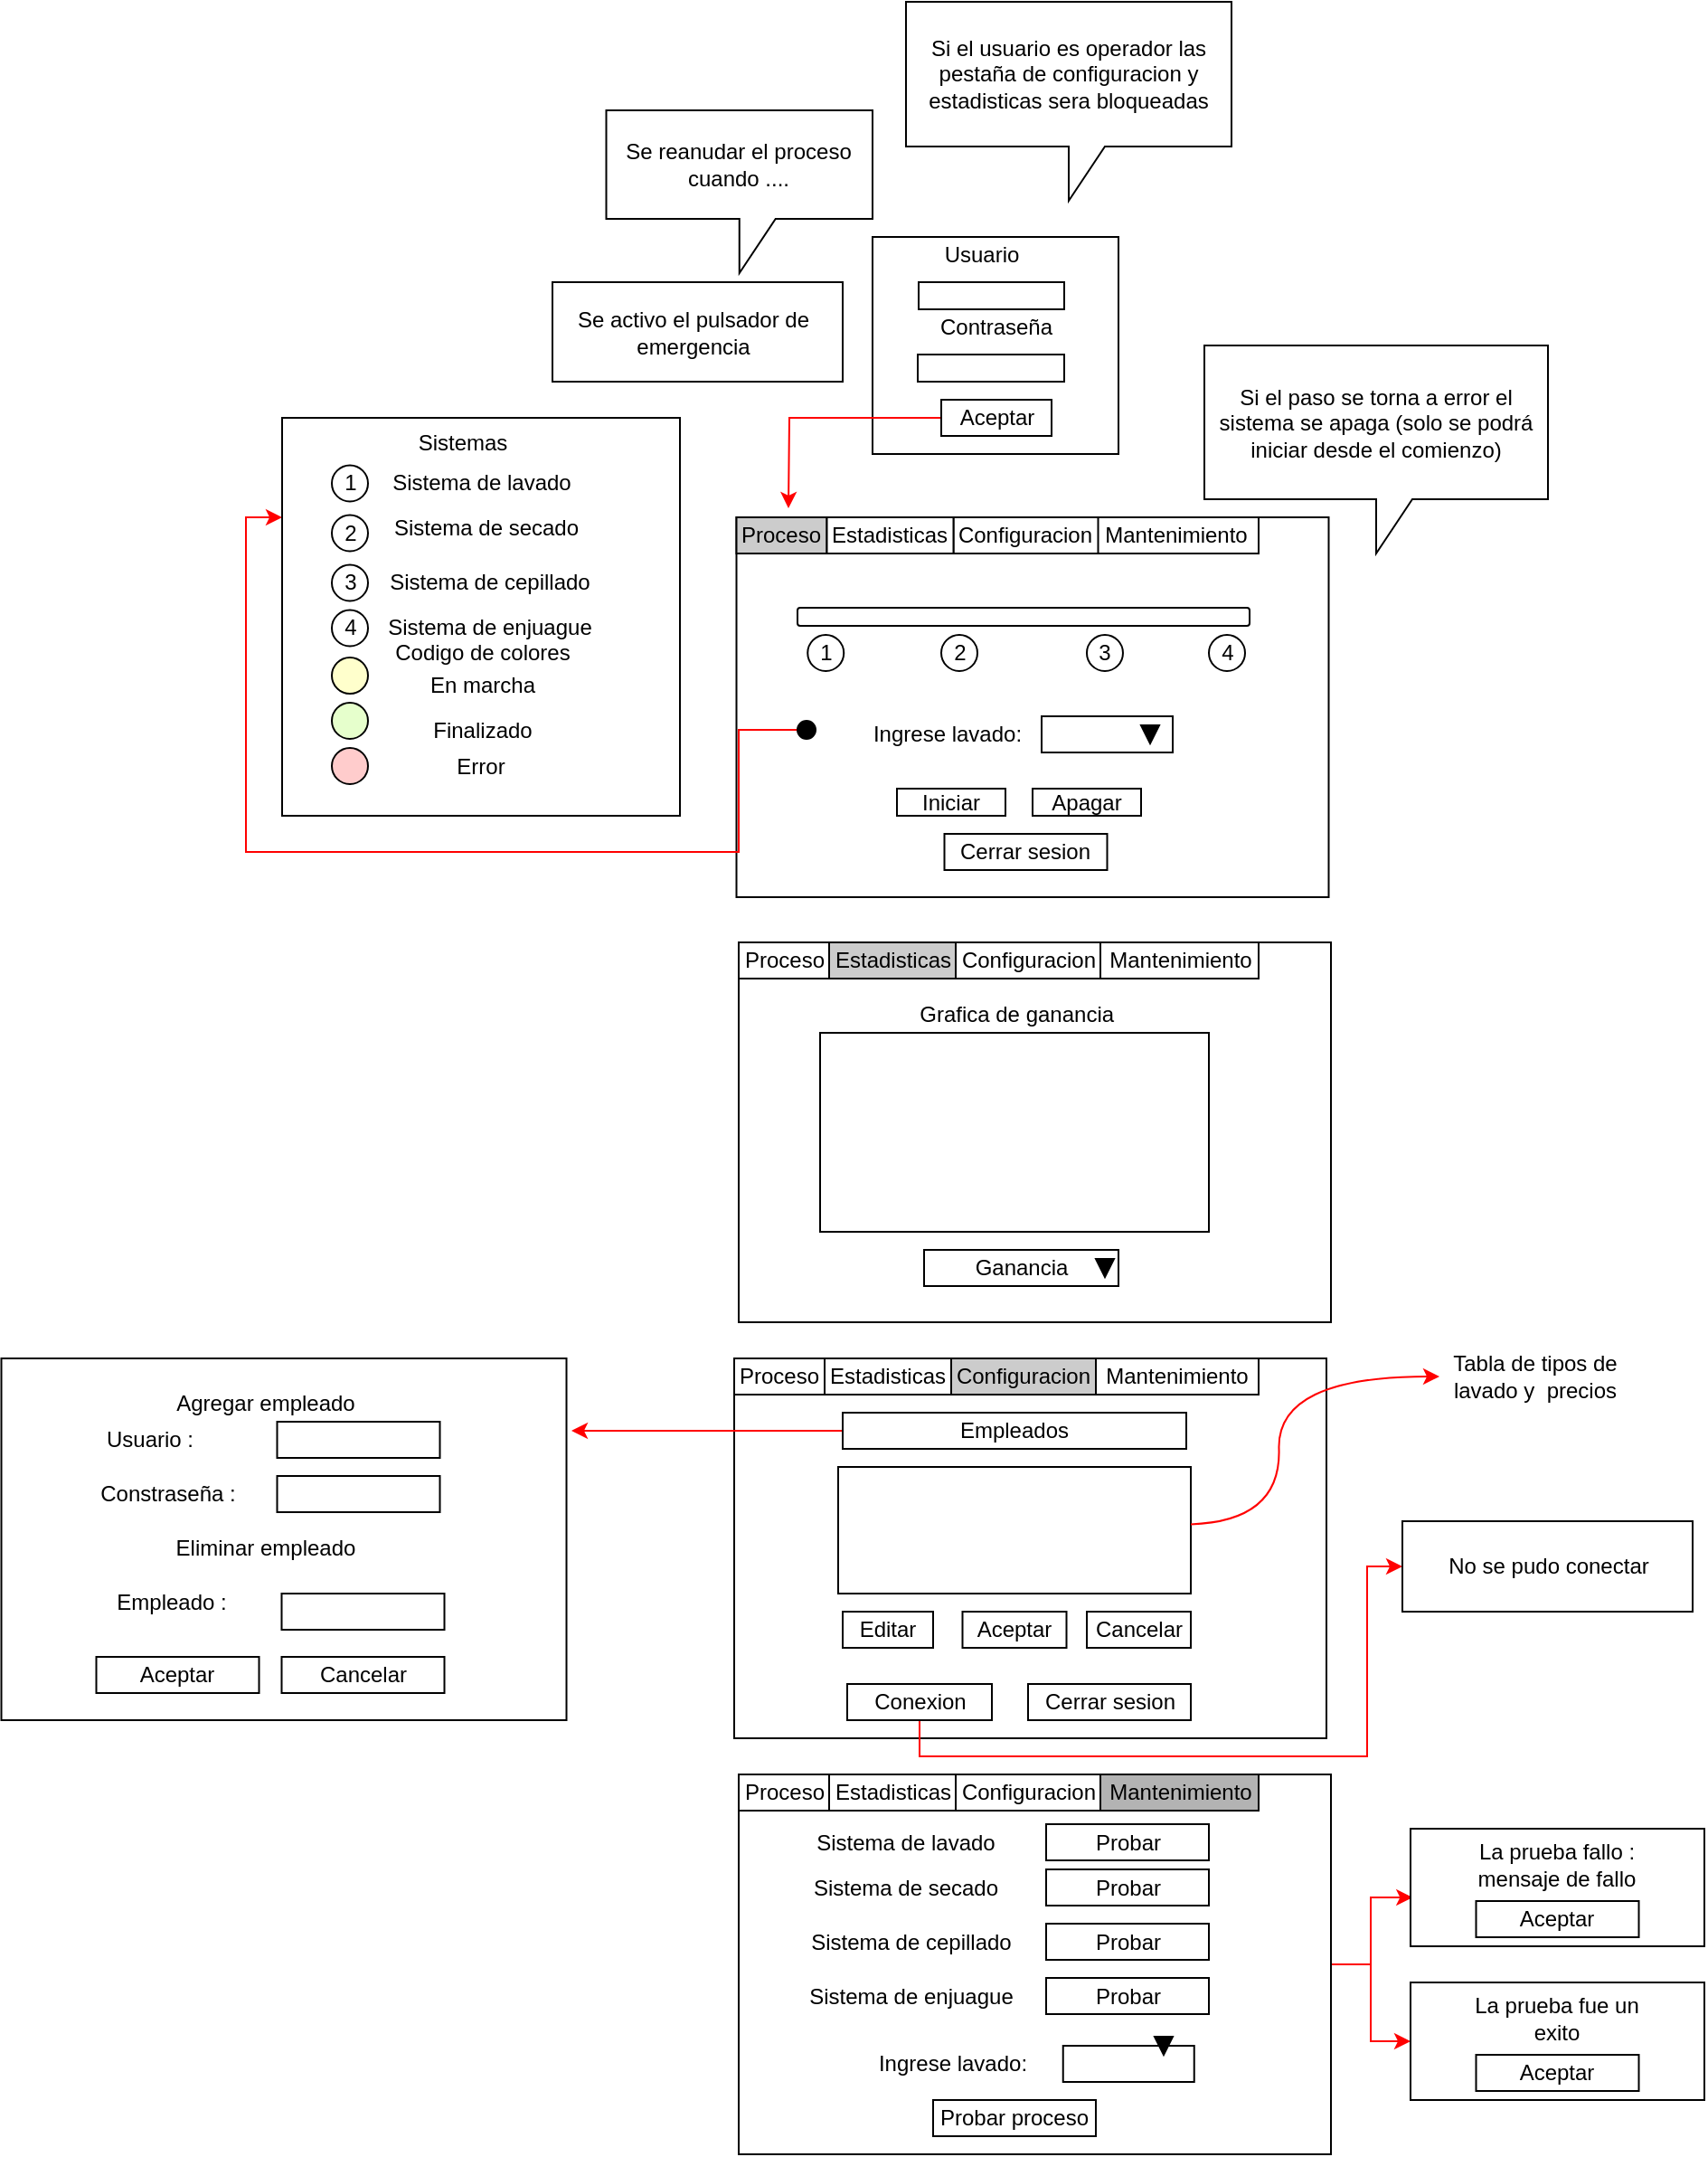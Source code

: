 <mxfile version="19.0.0" type="device" pages="3"><diagram id="VExMsFVNSTE9f8vKqWY-" name="GUI"><mxGraphModel dx="1846" dy="1659" grid="1" gridSize="10" guides="1" tooltips="1" connect="1" arrows="1" fold="1" page="1" pageScale="1" pageWidth="827" pageHeight="1169" math="0" shadow="0"><root><mxCell id="0"/><mxCell id="1" parent="0"/><mxCell id="BG9B_pzu_EYddyh-EE3m-70" value="" style="rounded=0;whiteSpace=wrap;html=1;" parent="1" vertex="1"><mxGeometry x="41.25" y="35" width="327.5" height="210" as="geometry"/></mxCell><mxCell id="BG9B_pzu_EYddyh-EE3m-65" value="" style="rounded=0;whiteSpace=wrap;html=1;" parent="1" vertex="1"><mxGeometry x="42.5" y="270" width="327.5" height="210" as="geometry"/></mxCell><mxCell id="BG9B_pzu_EYddyh-EE3m-2" value="" style="rounded=0;whiteSpace=wrap;html=1;" parent="1" vertex="1"><mxGeometry x="116.5" y="-120" width="136" height="120" as="geometry"/></mxCell><mxCell id="BG9B_pzu_EYddyh-EE3m-4" value="" style="rounded=0;whiteSpace=wrap;html=1;" parent="1" vertex="1"><mxGeometry x="142" y="-95" width="80.5" height="15" as="geometry"/></mxCell><mxCell id="BG9B_pzu_EYddyh-EE3m-5" value="" style="rounded=0;whiteSpace=wrap;html=1;" parent="1" vertex="1"><mxGeometry x="141.5" y="-55" width="81" height="15" as="geometry"/></mxCell><mxCell id="BG9B_pzu_EYddyh-EE3m-11" value="Contraseña" style="text;html=1;strokeColor=none;fillColor=none;align=center;verticalAlign=middle;whiteSpace=wrap;rounded=0;" parent="1" vertex="1"><mxGeometry x="154.5" y="-85" width="60" height="30" as="geometry"/></mxCell><mxCell id="BG9B_pzu_EYddyh-EE3m-12" value="Usuario&lt;span style=&quot;color: rgba(0, 0, 0, 0); font-family: monospace; font-size: 0px; text-align: start;&quot;&gt;%3CmxGraphModel%3E%3Croot%3E%3CmxCell%20id%3D%220%22%2F%3E%3CmxCell%20id%3D%221%22%20parent%3D%220%22%2F%3E%3CmxCell%20id%3D%222%22%20value%3D%22%22%20style%3D%22rounded%3D0%3BwhiteSpace%3Dwrap%3Bhtml%3D1%3B%22%20vertex%3D%221%22%20parent%3D%221%22%3E%3CmxGeometry%20x%3D%2280%22%20y%3D%2280%22%20width%3D%2250%22%20height%3D%2220%22%20as%3D%22geometry%22%2F%3E%3C%2FmxCell%3E%3C%2Froot%3E%3C%2FmxGraphModel%3E&lt;/span&gt;" style="text;html=1;strokeColor=none;fillColor=none;align=center;verticalAlign=middle;whiteSpace=wrap;rounded=0;" parent="1" vertex="1"><mxGeometry x="146.5" y="-125" width="60" height="30" as="geometry"/></mxCell><mxCell id="BG9B_pzu_EYddyh-EE3m-13" value="Iniciar" style="rounded=0;whiteSpace=wrap;html=1;" parent="1" vertex="1"><mxGeometry x="130" y="185" width="60" height="15" as="geometry"/></mxCell><mxCell id="BG9B_pzu_EYddyh-EE3m-20" value="Ingrese lavado:" style="text;html=1;strokeColor=none;fillColor=none;align=center;verticalAlign=middle;whiteSpace=wrap;rounded=0;" parent="1" vertex="1"><mxGeometry x="102.5" y="145" width="110" height="20" as="geometry"/></mxCell><mxCell id="BG9B_pzu_EYddyh-EE3m-22" value="Estadisticas" style="rounded=0;whiteSpace=wrap;html=1;fillColor=#CCCCCC;" parent="1" vertex="1"><mxGeometry x="92.5" y="270" width="70" height="20" as="geometry"/></mxCell><mxCell id="BG9B_pzu_EYddyh-EE3m-23" value="Proceso" style="rounded=0;whiteSpace=wrap;html=1;fillColor=#FFFFFF;" parent="1" vertex="1"><mxGeometry x="42.5" y="270" width="50" height="20" as="geometry"/></mxCell><mxCell id="BG9B_pzu_EYddyh-EE3m-24" value="" style="rounded=0;whiteSpace=wrap;html=1;fillColor=#FFFFFF;" parent="1" vertex="1"><mxGeometry x="87.5" y="320" width="215" height="110" as="geometry"/></mxCell><mxCell id="BG9B_pzu_EYddyh-EE3m-25" value="Ganancia" style="rounded=0;whiteSpace=wrap;html=1;fillColor=#FFFFFF;" parent="1" vertex="1"><mxGeometry x="145" y="440" width="107.5" height="20" as="geometry"/></mxCell><mxCell id="BG9B_pzu_EYddyh-EE3m-26" value="" style="triangle;whiteSpace=wrap;html=1;fillColor=#000000;direction=south;" parent="1" vertex="1"><mxGeometry x="240" y="445" width="10" height="10" as="geometry"/></mxCell><mxCell id="BG9B_pzu_EYddyh-EE3m-27" value="Grafica de ganancia&amp;nbsp;" style="text;html=1;strokeColor=none;fillColor=none;align=center;verticalAlign=middle;whiteSpace=wrap;rounded=0;" parent="1" vertex="1"><mxGeometry x="122.5" y="300" width="150" height="20" as="geometry"/></mxCell><mxCell id="BG9B_pzu_EYddyh-EE3m-28" value="Apagar" style="rounded=0;whiteSpace=wrap;html=1;" parent="1" vertex="1"><mxGeometry x="205" y="185" width="60" height="15" as="geometry"/></mxCell><mxCell id="BG9B_pzu_EYddyh-EE3m-38" value="" style="rounded=0;whiteSpace=wrap;html=1;" parent="1" vertex="1"><mxGeometry x="40" y="500" width="327.5" height="210" as="geometry"/></mxCell><mxCell id="BG9B_pzu_EYddyh-EE3m-39" value="Estadisticas" style="rounded=0;whiteSpace=wrap;html=1;fillColor=#FFFFFF;" parent="1" vertex="1"><mxGeometry x="127.5" y="500" width="70" height="20" as="geometry"/></mxCell><mxCell id="BG9B_pzu_EYddyh-EE3m-40" value="Proceso" style="rounded=0;whiteSpace=wrap;html=1;fillColor=#FFFFFF;" parent="1" vertex="1"><mxGeometry x="77.5" y="500" width="50" height="20" as="geometry"/></mxCell><mxCell id="BG9B_pzu_EYddyh-EE3m-41" value="Configuracion" style="rounded=0;whiteSpace=wrap;html=1;fillColor=#CCCCCC;" parent="1" vertex="1"><mxGeometry x="160" y="500" width="80" height="20" as="geometry"/></mxCell><mxCell id="BG9B_pzu_EYddyh-EE3m-156" style="edgeStyle=orthogonalEdgeStyle;rounded=0;orthogonalLoop=1;jettySize=auto;html=1;strokeColor=#FF0000;fillColor=#CC0000;" parent="1" source="BG9B_pzu_EYddyh-EE3m-42" edge="1"><mxGeometry relative="1" as="geometry"><mxPoint x="-50" y="540" as="targetPoint"/></mxGeometry></mxCell><mxCell id="BG9B_pzu_EYddyh-EE3m-42" value="Empleados" style="rounded=0;whiteSpace=wrap;html=1;fillColor=#FFFFFF;" parent="1" vertex="1"><mxGeometry x="100" y="530" width="190" height="20" as="geometry"/></mxCell><mxCell id="BG9B_pzu_EYddyh-EE3m-47" value="" style="rounded=0;whiteSpace=wrap;html=1;fillColor=#FFFFFF;" parent="1" vertex="1"><mxGeometry x="97.5" y="560" width="195" height="70" as="geometry"/></mxCell><mxCell id="BG9B_pzu_EYddyh-EE3m-49" value="Editar" style="rounded=0;whiteSpace=wrap;html=1;fillColor=#FFFFFF;" parent="1" vertex="1"><mxGeometry x="100" y="640" width="50" height="20" as="geometry"/></mxCell><mxCell id="BG9B_pzu_EYddyh-EE3m-50" value="Aceptar" style="rounded=0;whiteSpace=wrap;html=1;fillColor=#FFFFFF;" parent="1" vertex="1"><mxGeometry x="166.25" y="640" width="57.5" height="20" as="geometry"/></mxCell><mxCell id="BG9B_pzu_EYddyh-EE3m-51" value="Cancelar" style="rounded=0;whiteSpace=wrap;html=1;fillColor=#FFFFFF;" parent="1" vertex="1"><mxGeometry x="235" y="640" width="57.5" height="20" as="geometry"/></mxCell><mxCell id="BG9B_pzu_EYddyh-EE3m-99" style="edgeStyle=orthogonalEdgeStyle;rounded=0;orthogonalLoop=1;jettySize=auto;html=1;entryX=0;entryY=0.5;entryDx=0;entryDy=0;fillColor=#CC0000;strokeColor=#FF0000;" parent="1" source="BG9B_pzu_EYddyh-EE3m-54" target="BG9B_pzu_EYddyh-EE3m-98" edge="1"><mxGeometry relative="1" as="geometry"><Array as="points"><mxPoint x="142" y="720"/><mxPoint x="390" y="720"/><mxPoint x="390" y="615"/></Array></mxGeometry></mxCell><mxCell id="BG9B_pzu_EYddyh-EE3m-54" value="Conexion" style="rounded=0;whiteSpace=wrap;html=1;" parent="1" vertex="1"><mxGeometry x="102.5" y="680" width="80" height="20" as="geometry"/></mxCell><mxCell id="BG9B_pzu_EYddyh-EE3m-55" value="Proceso" style="rounded=0;whiteSpace=wrap;html=1;fillColor=#FFFFFF;" parent="1" vertex="1"><mxGeometry x="40" y="500" width="50" height="20" as="geometry"/></mxCell><mxCell id="BG9B_pzu_EYddyh-EE3m-56" value="Estadisticas" style="rounded=0;whiteSpace=wrap;html=1;fillColor=#FFFFFF;" parent="1" vertex="1"><mxGeometry x="90" y="500" width="70" height="20" as="geometry"/></mxCell><mxCell id="BG9B_pzu_EYddyh-EE3m-59" value="Mantenimiento" style="rounded=0;whiteSpace=wrap;html=1;" parent="1" vertex="1"><mxGeometry x="240" y="500" width="90" height="20" as="geometry"/></mxCell><mxCell id="BG9B_pzu_EYddyh-EE3m-166" style="edgeStyle=orthogonalEdgeStyle;rounded=0;orthogonalLoop=1;jettySize=auto;html=1;entryX=0.007;entryY=0.585;entryDx=0;entryDy=0;entryPerimeter=0;strokeColor=#FF0000;fillColor=#CC0000;" parent="1" source="BG9B_pzu_EYddyh-EE3m-60" target="BG9B_pzu_EYddyh-EE3m-119" edge="1"><mxGeometry relative="1" as="geometry"/></mxCell><mxCell id="BG9B_pzu_EYddyh-EE3m-167" style="edgeStyle=orthogonalEdgeStyle;rounded=0;orthogonalLoop=1;jettySize=auto;html=1;entryX=0;entryY=0.5;entryDx=0;entryDy=0;strokeColor=#FF0000;fillColor=#CC0000;" parent="1" source="BG9B_pzu_EYddyh-EE3m-60" target="BG9B_pzu_EYddyh-EE3m-163" edge="1"><mxGeometry relative="1" as="geometry"/></mxCell><mxCell id="BG9B_pzu_EYddyh-EE3m-60" value="" style="rounded=0;whiteSpace=wrap;html=1;" parent="1" vertex="1"><mxGeometry x="42.5" y="730" width="327.5" height="210" as="geometry"/></mxCell><mxCell id="BG9B_pzu_EYddyh-EE3m-61" value="Mantenimiento" style="rounded=0;whiteSpace=wrap;html=1;fillColor=#B3B3B3;" parent="1" vertex="1"><mxGeometry x="242.5" y="730" width="87.5" height="20" as="geometry"/></mxCell><mxCell id="BG9B_pzu_EYddyh-EE3m-62" value="Configuracion" style="rounded=0;whiteSpace=wrap;html=1;fillColor=#FFFFFF;" parent="1" vertex="1"><mxGeometry x="162.5" y="730" width="80" height="20" as="geometry"/></mxCell><mxCell id="BG9B_pzu_EYddyh-EE3m-63" value="Proceso" style="rounded=0;whiteSpace=wrap;html=1;fillColor=#FFFFFF;" parent="1" vertex="1"><mxGeometry x="42.5" y="730" width="50" height="20" as="geometry"/></mxCell><mxCell id="BG9B_pzu_EYddyh-EE3m-64" value="Estadisticas" style="rounded=0;whiteSpace=wrap;html=1;fillColor=#FFFFFF;" parent="1" vertex="1"><mxGeometry x="92.5" y="730" width="70" height="20" as="geometry"/></mxCell><mxCell id="BG9B_pzu_EYddyh-EE3m-68" value="Mantenimiento" style="rounded=0;whiteSpace=wrap;html=1;" parent="1" vertex="1"><mxGeometry x="242.5" y="270" width="87.5" height="20" as="geometry"/></mxCell><mxCell id="BG9B_pzu_EYddyh-EE3m-69" value="Configuracion" style="rounded=0;whiteSpace=wrap;html=1;" parent="1" vertex="1"><mxGeometry x="162.5" y="270" width="80" height="20" as="geometry"/></mxCell><mxCell id="BG9B_pzu_EYddyh-EE3m-78" value="Mantenimiento" style="rounded=0;whiteSpace=wrap;html=1;" parent="1" vertex="1"><mxGeometry x="238.75" y="35" width="91.25" height="20" as="geometry"/></mxCell><mxCell id="BG9B_pzu_EYddyh-EE3m-79" value="Configuracion" style="rounded=0;whiteSpace=wrap;html=1;" parent="1" vertex="1"><mxGeometry x="161.25" y="35" width="80" height="20" as="geometry"/></mxCell><mxCell id="BG9B_pzu_EYddyh-EE3m-80" value="Proceso" style="rounded=0;whiteSpace=wrap;html=1;fillColor=#CCCCCC;" parent="1" vertex="1"><mxGeometry x="41.25" y="35" width="50" height="20" as="geometry"/></mxCell><mxCell id="BG9B_pzu_EYddyh-EE3m-82" value="1" style="ellipse;whiteSpace=wrap;html=1;fillColor=#FFFFFF;" parent="1" vertex="1"><mxGeometry x="80.62" y="100" width="20" height="20" as="geometry"/></mxCell><mxCell id="BG9B_pzu_EYddyh-EE3m-83" value="3" style="ellipse;whiteSpace=wrap;html=1;" parent="1" vertex="1"><mxGeometry x="234.99" y="100" width="20" height="20" as="geometry"/></mxCell><mxCell id="BG9B_pzu_EYddyh-EE3m-85" value="" style="rounded=0;whiteSpace=wrap;html=1;" parent="1" vertex="1"><mxGeometry x="210" y="145" width="72.5" height="20" as="geometry"/></mxCell><mxCell id="BG9B_pzu_EYddyh-EE3m-87" value="Estadisticas" style="rounded=0;whiteSpace=wrap;html=1;fillColor=#FFFFFF;" parent="1" vertex="1"><mxGeometry x="91.25" y="35" width="70" height="20" as="geometry"/></mxCell><mxCell id="BG9B_pzu_EYddyh-EE3m-88" value="" style="rounded=1;whiteSpace=wrap;html=1;" parent="1" vertex="1"><mxGeometry x="75" y="85" width="250" height="10" as="geometry"/></mxCell><mxCell id="BG9B_pzu_EYddyh-EE3m-89" value="2" style="ellipse;whiteSpace=wrap;html=1;fillColor=#FFFFFF;" parent="1" vertex="1"><mxGeometry x="154.5" y="100" width="20" height="20" as="geometry"/></mxCell><mxCell id="BG9B_pzu_EYddyh-EE3m-90" value="Cerrar sesion" style="rounded=0;whiteSpace=wrap;html=1;fillColor=#FFFFFF;" parent="1" vertex="1"><mxGeometry x="156.25" y="210" width="90" height="20" as="geometry"/></mxCell><mxCell id="BG9B_pzu_EYddyh-EE3m-91" value="Cerrar sesion" style="rounded=0;whiteSpace=wrap;html=1;fillColor=#FFFFFF;" parent="1" vertex="1"><mxGeometry x="202.5" y="680" width="90" height="20" as="geometry"/></mxCell><mxCell id="BG9B_pzu_EYddyh-EE3m-92" value="" style="triangle;whiteSpace=wrap;html=1;fillColor=#000000;direction=south;" parent="1" vertex="1"><mxGeometry x="265" y="150" width="10" height="10" as="geometry"/></mxCell><mxCell id="BG9B_pzu_EYddyh-EE3m-125" style="edgeStyle=orthogonalEdgeStyle;rounded=0;orthogonalLoop=1;jettySize=auto;html=1;strokeColor=#FF0000;fillColor=#CC0000;" parent="1" source="BG9B_pzu_EYddyh-EE3m-94" edge="1"><mxGeometry relative="1" as="geometry"><mxPoint x="70" y="30" as="targetPoint"/></mxGeometry></mxCell><mxCell id="BG9B_pzu_EYddyh-EE3m-94" value="Aceptar" style="rounded=0;whiteSpace=wrap;html=1;fillColor=#FFFFFF;" parent="1" vertex="1"><mxGeometry x="154.5" y="-30" width="61" height="20" as="geometry"/></mxCell><mxCell id="BG9B_pzu_EYddyh-EE3m-95" value="" style="rounded=0;whiteSpace=wrap;html=1;fillColor=#FFFFFF;" parent="1" vertex="1"><mxGeometry x="-60.5" y="-95" width="160.5" height="55" as="geometry"/></mxCell><mxCell id="BG9B_pzu_EYddyh-EE3m-97" value="Se activo el pulsador de emergencia" style="text;html=1;strokeColor=none;fillColor=none;align=center;verticalAlign=middle;whiteSpace=wrap;rounded=0;" parent="1" vertex="1"><mxGeometry x="-52.75" y="-82.5" width="140.5" height="30" as="geometry"/></mxCell><mxCell id="BG9B_pzu_EYddyh-EE3m-98" value="No se pudo conectar" style="rounded=0;whiteSpace=wrap;html=1;fillColor=#FFFFFF;" parent="1" vertex="1"><mxGeometry x="409.5" y="590" width="160.5" height="50" as="geometry"/></mxCell><mxCell id="BG9B_pzu_EYddyh-EE3m-102" value="Sistema de lavado" style="text;html=1;strokeColor=none;fillColor=none;align=center;verticalAlign=middle;whiteSpace=wrap;rounded=0;" parent="1" vertex="1"><mxGeometry x="70" y="752.5" width="130" height="30" as="geometry"/></mxCell><mxCell id="BG9B_pzu_EYddyh-EE3m-123" style="edgeStyle=orthogonalEdgeStyle;rounded=0;orthogonalLoop=1;jettySize=auto;html=1;entryX=0;entryY=0.25;entryDx=0;entryDy=0;strokeColor=#FF0000;fillColor=#CC0000;" parent="1" source="BG9B_pzu_EYddyh-EE3m-104" target="BG9B_pzu_EYddyh-EE3m-105" edge="1"><mxGeometry relative="1" as="geometry"/></mxCell><mxCell id="BG9B_pzu_EYddyh-EE3m-104" value="" style="ellipse;whiteSpace=wrap;html=1;aspect=fixed;fillColor=#000000;" parent="1" vertex="1"><mxGeometry x="75" y="147.5" width="10" height="10" as="geometry"/></mxCell><mxCell id="BG9B_pzu_EYddyh-EE3m-105" value="" style="rounded=0;whiteSpace=wrap;html=1;fillColor=#FFFFFF;" parent="1" vertex="1"><mxGeometry x="-210" y="-20" width="220" height="220" as="geometry"/></mxCell><mxCell id="BG9B_pzu_EYddyh-EE3m-107" value="2" style="ellipse;whiteSpace=wrap;html=1;" parent="1" vertex="1"><mxGeometry x="-182.5" y="33.75" width="20" height="20" as="geometry"/></mxCell><mxCell id="BG9B_pzu_EYddyh-EE3m-108" value="3" style="ellipse;whiteSpace=wrap;html=1;" parent="1" vertex="1"><mxGeometry x="-182.5" y="61.25" width="20" height="20" as="geometry"/></mxCell><mxCell id="BG9B_pzu_EYddyh-EE3m-112" value="Probar proceso" style="rounded=0;whiteSpace=wrap;html=1;fillColor=#FFFFFF;" parent="1" vertex="1"><mxGeometry x="149.99" y="910" width="90" height="20" as="geometry"/></mxCell><mxCell id="BG9B_pzu_EYddyh-EE3m-113" value="" style="rounded=0;whiteSpace=wrap;html=1;" parent="1" vertex="1"><mxGeometry x="221.87" y="880" width="72.5" height="20" as="geometry"/></mxCell><mxCell id="BG9B_pzu_EYddyh-EE3m-114" value="" style="triangle;whiteSpace=wrap;html=1;fillColor=#000000;direction=south;" parent="1" vertex="1"><mxGeometry x="272.49" y="875" width="10" height="10" as="geometry"/></mxCell><mxCell id="BG9B_pzu_EYddyh-EE3m-115" value="Ingrese lavado:" style="text;html=1;strokeColor=none;fillColor=none;align=center;verticalAlign=middle;whiteSpace=wrap;rounded=0;" parent="1" vertex="1"><mxGeometry x="105.62" y="880" width="110" height="20" as="geometry"/></mxCell><mxCell id="BG9B_pzu_EYddyh-EE3m-119" value="" style="rounded=0;whiteSpace=wrap;html=1;fillColor=#FFFFFF;" parent="1" vertex="1"><mxGeometry x="414" y="760" width="162.5" height="65" as="geometry"/></mxCell><mxCell id="BG9B_pzu_EYddyh-EE3m-126" value="Si el usuario es operador las pestaña de configuracion y estadisticas sera bloqueadas" style="shape=callout;whiteSpace=wrap;html=1;perimeter=calloutPerimeter;fillColor=#FFFFFF;" parent="1" vertex="1"><mxGeometry x="135" y="-250" width="180" height="110" as="geometry"/></mxCell><mxCell id="BG9B_pzu_EYddyh-EE3m-127" value="Se reanudar el proceso cuando ...." style="shape=callout;whiteSpace=wrap;html=1;perimeter=calloutPerimeter;fillColor=#FFFFFF;" parent="1" vertex="1"><mxGeometry x="-30.75" y="-190" width="147.25" height="90" as="geometry"/></mxCell><mxCell id="BG9B_pzu_EYddyh-EE3m-130" value="" style="ellipse;whiteSpace=wrap;html=1;fillColor=#FFFFCC;" parent="1" vertex="1"><mxGeometry x="-182.5" y="112.5" width="20" height="20" as="geometry"/></mxCell><mxCell id="BG9B_pzu_EYddyh-EE3m-131" value="" style="ellipse;whiteSpace=wrap;html=1;fillColor=#E6FFCC;" parent="1" vertex="1"><mxGeometry x="-182.5" y="137.5" width="20" height="20" as="geometry"/></mxCell><mxCell id="BG9B_pzu_EYddyh-EE3m-132" value="" style="ellipse;whiteSpace=wrap;html=1;fillColor=#FFCCCC;" parent="1" vertex="1"><mxGeometry x="-182.5" y="162.5" width="20" height="20" as="geometry"/></mxCell><mxCell id="BG9B_pzu_EYddyh-EE3m-133" value="En marcha" style="text;html=1;strokeColor=none;fillColor=none;align=center;verticalAlign=middle;whiteSpace=wrap;rounded=0;" parent="1" vertex="1"><mxGeometry x="-163.75" y="112.5" width="130" height="30" as="geometry"/></mxCell><mxCell id="BG9B_pzu_EYddyh-EE3m-134" value="Finalizado" style="text;html=1;strokeColor=none;fillColor=none;align=center;verticalAlign=middle;whiteSpace=wrap;rounded=0;" parent="1" vertex="1"><mxGeometry x="-163.75" y="137.5" width="130" height="30" as="geometry"/></mxCell><mxCell id="BG9B_pzu_EYddyh-EE3m-135" value="Error" style="text;html=1;strokeColor=none;fillColor=none;align=center;verticalAlign=middle;whiteSpace=wrap;rounded=0;" parent="1" vertex="1"><mxGeometry x="-165.25" y="157.5" width="130" height="30" as="geometry"/></mxCell><mxCell id="BG9B_pzu_EYddyh-EE3m-138" value="Codigo de colores" style="text;html=1;strokeColor=none;fillColor=none;align=center;verticalAlign=middle;whiteSpace=wrap;rounded=0;" parent="1" vertex="1"><mxGeometry x="-158.75" y="95" width="120" height="30" as="geometry"/></mxCell><mxCell id="BG9B_pzu_EYddyh-EE3m-140" value="Si el paso se torna a error el sistema se apaga (solo se podrá iniciar desde el comienzo)" style="shape=callout;whiteSpace=wrap;html=1;perimeter=calloutPerimeter;fillColor=#FFFFFF;" parent="1" vertex="1"><mxGeometry x="300" y="-60" width="190" height="115" as="geometry"/></mxCell><mxCell id="BG9B_pzu_EYddyh-EE3m-142" value="" style="rounded=0;whiteSpace=wrap;html=1;fillColor=#FFFFFF;" parent="1" vertex="1"><mxGeometry x="-365.25" y="500" width="312.5" height="200" as="geometry"/></mxCell><mxCell id="BG9B_pzu_EYddyh-EE3m-143" value="Agregar empleado" style="text;html=1;strokeColor=none;fillColor=none;align=center;verticalAlign=middle;whiteSpace=wrap;rounded=0;" parent="1" vertex="1"><mxGeometry x="-288.75" y="515" width="140" height="20" as="geometry"/></mxCell><mxCell id="BG9B_pzu_EYddyh-EE3m-144" value="Eliminar empleado" style="text;html=1;strokeColor=none;fillColor=none;align=center;verticalAlign=middle;whiteSpace=wrap;rounded=0;" parent="1" vertex="1"><mxGeometry x="-288.75" y="595" width="140" height="20" as="geometry"/></mxCell><mxCell id="BG9B_pzu_EYddyh-EE3m-146" value="Aceptar" style="rounded=0;whiteSpace=wrap;html=1;fillColor=#FFFFFF;" parent="1" vertex="1"><mxGeometry x="-312.75" y="665" width="90" height="20" as="geometry"/></mxCell><mxCell id="BG9B_pzu_EYddyh-EE3m-148" value="Empleado :" style="text;html=1;strokeColor=none;fillColor=none;align=center;verticalAlign=middle;whiteSpace=wrap;rounded=0;" parent="1" vertex="1"><mxGeometry x="-310.25" y="625" width="77.5" height="20" as="geometry"/></mxCell><mxCell id="BG9B_pzu_EYddyh-EE3m-149" value="" style="rounded=0;whiteSpace=wrap;html=1;fillColor=#FFFFFF;" parent="1" vertex="1"><mxGeometry x="-212.75" y="535" width="90" height="20" as="geometry"/></mxCell><mxCell id="BG9B_pzu_EYddyh-EE3m-150" value="" style="rounded=0;whiteSpace=wrap;html=1;fillColor=#FFFFFF;" parent="1" vertex="1"><mxGeometry x="-212.75" y="565" width="90" height="20" as="geometry"/></mxCell><mxCell id="BG9B_pzu_EYddyh-EE3m-151" value="Usuario :&lt;span style=&quot;color: rgba(0, 0, 0, 0); font-family: monospace; font-size: 0px; text-align: start;&quot;&gt;%3CmxGraphModel%3E%3Croot%3E%3CmxCell%20id%3D%220%22%2F%3E%3CmxCell%20id%3D%221%22%20parent%3D%220%22%2F%3E%3CmxCell%20id%3D%222%22%20value%3D%22Empleado%22%20style%3D%22text%3Bhtml%3D1%3BstrokeColor%3Dnone%3BfillColor%3Dnone%3Balign%3Dcenter%3BverticalAlign%3Dmiddle%3BwhiteSpace%3Dwrap%3Brounded%3D0%3B%22%20vertex%3D%221%22%20parent%3D%221%22%3E%3CmxGeometry%20x%3D%22452.5%22%20y%3D%22450%22%20width%3D%2260%22%20height%3D%2220%22%20as%3D%22geometry%22%2F%3E%3C%2FmxCell%3E%3C%2Froot%3E%3C%2FmxGraphModel%3E :&lt;/span&gt;" style="text;html=1;strokeColor=none;fillColor=none;align=center;verticalAlign=middle;whiteSpace=wrap;rounded=0;" parent="1" vertex="1"><mxGeometry x="-312.75" y="535" width="60" height="20" as="geometry"/></mxCell><mxCell id="BG9B_pzu_EYddyh-EE3m-152" value="Constraseña :" style="text;html=1;strokeColor=none;fillColor=none;align=center;verticalAlign=middle;whiteSpace=wrap;rounded=0;" parent="1" vertex="1"><mxGeometry x="-312.75" y="565" width="80" height="20" as="geometry"/></mxCell><mxCell id="BG9B_pzu_EYddyh-EE3m-154" value="Cancelar" style="rounded=0;whiteSpace=wrap;html=1;fillColor=#FFFFFF;" parent="1" vertex="1"><mxGeometry x="-210.25" y="665" width="90" height="20" as="geometry"/></mxCell><mxCell id="BG9B_pzu_EYddyh-EE3m-155" value="" style="rounded=0;whiteSpace=wrap;html=1;fillColor=#FFFFFF;" parent="1" vertex="1"><mxGeometry x="-210.25" y="630" width="90" height="20" as="geometry"/></mxCell><mxCell id="BG9B_pzu_EYddyh-EE3m-158" value="" style="curved=1;endArrow=classic;html=1;rounded=0;strokeColor=#FF0000;fillColor=#CC0000;" parent="1" source="BG9B_pzu_EYddyh-EE3m-47" edge="1"><mxGeometry width="50" height="50" relative="1" as="geometry"><mxPoint x="292.5" y="590" as="sourcePoint"/><mxPoint x="430" y="510" as="targetPoint"/><Array as="points"><mxPoint x="342.5" y="590"/><mxPoint x="340" y="510"/></Array></mxGeometry></mxCell><mxCell id="BG9B_pzu_EYddyh-EE3m-159" value="Tabla de tipos de lavado y&amp;nbsp; precios" style="text;html=1;strokeColor=none;fillColor=none;align=center;verticalAlign=middle;whiteSpace=wrap;rounded=0;" parent="1" vertex="1"><mxGeometry x="417.5" y="495" width="130" height="30" as="geometry"/></mxCell><mxCell id="BG9B_pzu_EYddyh-EE3m-160" value="La prueba fallo : mensaje de fallo" style="text;html=1;strokeColor=none;fillColor=none;align=center;verticalAlign=middle;whiteSpace=wrap;rounded=0;" parent="1" vertex="1"><mxGeometry x="447.13" y="765" width="96.25" height="30" as="geometry"/></mxCell><mxCell id="BG9B_pzu_EYddyh-EE3m-162" value="Aceptar" style="rounded=0;whiteSpace=wrap;html=1;fillColor=#FFFFFF;" parent="1" vertex="1"><mxGeometry x="450.25" y="800" width="90" height="20" as="geometry"/></mxCell><mxCell id="BG9B_pzu_EYddyh-EE3m-163" value="" style="rounded=0;whiteSpace=wrap;html=1;fillColor=#FFFFFF;" parent="1" vertex="1"><mxGeometry x="414" y="845" width="162.5" height="65" as="geometry"/></mxCell><mxCell id="BG9B_pzu_EYddyh-EE3m-164" value="La prueba fue un exito" style="text;html=1;strokeColor=none;fillColor=none;align=center;verticalAlign=middle;whiteSpace=wrap;rounded=0;" parent="1" vertex="1"><mxGeometry x="447.13" y="850" width="96.25" height="30" as="geometry"/></mxCell><mxCell id="BG9B_pzu_EYddyh-EE3m-165" value="Aceptar" style="rounded=0;whiteSpace=wrap;html=1;fillColor=#FFFFFF;" parent="1" vertex="1"><mxGeometry x="450.25" y="885" width="90" height="20" as="geometry"/></mxCell><mxCell id="BR9lY0vnG21JzFZNPwC7-2" value="4" style="ellipse;whiteSpace=wrap;html=1;" parent="1" vertex="1"><mxGeometry x="302.5" y="100" width="20" height="20" as="geometry"/></mxCell><mxCell id="BR9lY0vnG21JzFZNPwC7-3" value="Sistema de cepillado" style="text;html=1;strokeColor=none;fillColor=none;align=center;verticalAlign=middle;whiteSpace=wrap;rounded=0;" parent="1" vertex="1"><mxGeometry x="-160" y="56.25" width="130" height="30" as="geometry"/></mxCell><mxCell id="BR9lY0vnG21JzFZNPwC7-4" value="Sistema de secado" style="text;html=1;strokeColor=none;fillColor=none;align=center;verticalAlign=middle;whiteSpace=wrap;rounded=0;" parent="1" vertex="1"><mxGeometry x="-162.5" y="26.25" width="130" height="30" as="geometry"/></mxCell><mxCell id="BR9lY0vnG21JzFZNPwC7-5" value="Sistema de lavado" style="text;html=1;strokeColor=none;fillColor=none;align=center;verticalAlign=middle;whiteSpace=wrap;rounded=0;" parent="1" vertex="1"><mxGeometry x="-162.5" y="-1.25" width="125" height="35" as="geometry"/></mxCell><mxCell id="BR9lY0vnG21JzFZNPwC7-6" value="Sistemas" style="text;html=1;strokeColor=none;fillColor=none;align=center;verticalAlign=middle;whiteSpace=wrap;rounded=0;" parent="1" vertex="1"><mxGeometry x="-140" y="-21.25" width="60" height="30" as="geometry"/></mxCell><mxCell id="BR9lY0vnG21JzFZNPwC7-7" value="1" style="ellipse;whiteSpace=wrap;html=1;" parent="1" vertex="1"><mxGeometry x="-182.5" y="6.25" width="20" height="20" as="geometry"/></mxCell><mxCell id="BR9lY0vnG21JzFZNPwC7-12" value="4" style="ellipse;whiteSpace=wrap;html=1;" parent="1" vertex="1"><mxGeometry x="-182.5" y="86.25" width="20" height="20" as="geometry"/></mxCell><mxCell id="BR9lY0vnG21JzFZNPwC7-13" value="Sistema de enjuague" style="text;html=1;strokeColor=none;fillColor=none;align=center;verticalAlign=middle;whiteSpace=wrap;rounded=0;" parent="1" vertex="1"><mxGeometry x="-160" y="81.25" width="130" height="30" as="geometry"/></mxCell><mxCell id="BR9lY0vnG21JzFZNPwC7-15" value="Probar" style="rounded=0;whiteSpace=wrap;html=1;fillColor=#FFFFFF;" parent="1" vertex="1"><mxGeometry x="212.5" y="757.5" width="90" height="20" as="geometry"/></mxCell><mxCell id="BR9lY0vnG21JzFZNPwC7-16" value="Probar" style="rounded=0;whiteSpace=wrap;html=1;fillColor=#FFFFFF;" parent="1" vertex="1"><mxGeometry x="212.5" y="782.5" width="90" height="20" as="geometry"/></mxCell><mxCell id="BR9lY0vnG21JzFZNPwC7-17" value="Probar" style="rounded=0;whiteSpace=wrap;html=1;fillColor=#FFFFFF;" parent="1" vertex="1"><mxGeometry x="212.5" y="812.5" width="90" height="20" as="geometry"/></mxCell><mxCell id="BR9lY0vnG21JzFZNPwC7-18" value="Sistema de cepillado" style="text;html=1;strokeColor=none;fillColor=none;align=center;verticalAlign=middle;whiteSpace=wrap;rounded=0;" parent="1" vertex="1"><mxGeometry x="72.5" y="807.5" width="130" height="30" as="geometry"/></mxCell><mxCell id="BR9lY0vnG21JzFZNPwC7-19" value="Sistema de secado" style="text;html=1;strokeColor=none;fillColor=none;align=center;verticalAlign=middle;whiteSpace=wrap;rounded=0;" parent="1" vertex="1"><mxGeometry x="70" y="777.5" width="130" height="30" as="geometry"/></mxCell><mxCell id="BR9lY0vnG21JzFZNPwC7-20" value="Probar" style="rounded=0;whiteSpace=wrap;html=1;fillColor=#FFFFFF;" parent="1" vertex="1"><mxGeometry x="212.5" y="842.5" width="90" height="20" as="geometry"/></mxCell><mxCell id="BR9lY0vnG21JzFZNPwC7-21" value="Sistema de enjuague" style="text;html=1;strokeColor=none;fillColor=none;align=center;verticalAlign=middle;whiteSpace=wrap;rounded=0;" parent="1" vertex="1"><mxGeometry x="72.5" y="837.5" width="130" height="30" as="geometry"/></mxCell></root></mxGraphModel></diagram><diagram id="_MWvOWY9xueOmDqZnqlZ" name="Diagrama en bloques"><mxGraphModel dx="1019" dy="1659" grid="1" gridSize="10" guides="1" tooltips="1" connect="1" arrows="1" fold="1" page="1" pageScale="1" pageWidth="827" pageHeight="1169" math="0" shadow="0"><root><mxCell id="0"/><mxCell id="1" parent="0"/><mxCell id="LrDNSaQ2B_gBCwaN8Gbe-35" value="" style="ellipse;whiteSpace=wrap;html=1;fontSize=18;fillColor=#FFFFFF;" parent="1" vertex="1"><mxGeometry x="530" y="725" width="120" height="80" as="geometry"/></mxCell><mxCell id="LrDNSaQ2B_gBCwaN8Gbe-34" value="" style="ellipse;whiteSpace=wrap;html=1;fontSize=18;fillColor=#FFFFFF;" parent="1" vertex="1"><mxGeometry x="530" y="545" width="120" height="80" as="geometry"/></mxCell><mxCell id="LrDNSaQ2B_gBCwaN8Gbe-33" value="" style="ellipse;whiteSpace=wrap;html=1;fontSize=18;fillColor=#FFFFFF;" parent="1" vertex="1"><mxGeometry x="530" y="375" width="120" height="80" as="geometry"/></mxCell><mxCell id="LrDNSaQ2B_gBCwaN8Gbe-32" value="" style="ellipse;whiteSpace=wrap;html=1;fontSize=18;fillColor=#FFFFFF;" parent="1" vertex="1"><mxGeometry x="530" y="195" width="120" height="80" as="geometry"/></mxCell><mxCell id="LrDNSaQ2B_gBCwaN8Gbe-4" style="edgeStyle=orthogonalEdgeStyle;rounded=0;orthogonalLoop=1;jettySize=auto;html=1;entryX=0;entryY=0.5;entryDx=0;entryDy=0;fontSize=18;strokeColor=#CC99FF;fillColor=#CC0000;" parent="1" source="LrDNSaQ2B_gBCwaN8Gbe-1" target="LrDNSaQ2B_gBCwaN8Gbe-3" edge="1"><mxGeometry relative="1" as="geometry"/></mxCell><mxCell id="LrDNSaQ2B_gBCwaN8Gbe-1" value="&lt;font style=&quot;font-size: 18px;&quot;&gt;PC&lt;/font&gt;" style="ellipse;whiteSpace=wrap;html=1;fillColor=#FFFFFF;" parent="1" vertex="1"><mxGeometry x="200" y="-80" width="70" height="60" as="geometry"/></mxCell><mxCell id="LrDNSaQ2B_gBCwaN8Gbe-9" style="edgeStyle=orthogonalEdgeStyle;rounded=0;orthogonalLoop=1;jettySize=auto;html=1;fontSize=18;strokeColor=#CC99FF;fillColor=#CC0000;" parent="1" source="LrDNSaQ2B_gBCwaN8Gbe-3" target="LrDNSaQ2B_gBCwaN8Gbe-8" edge="1"><mxGeometry relative="1" as="geometry"/></mxCell><mxCell id="LrDNSaQ2B_gBCwaN8Gbe-3" value="Modulo Wifi / Conversor 485" style="rounded=0;whiteSpace=wrap;html=1;fontSize=18;fillColor=#FFFFFF;" parent="1" vertex="1"><mxGeometry x="360" y="-80" width="150" height="60" as="geometry"/></mxCell><mxCell id="LrDNSaQ2B_gBCwaN8Gbe-11" style="edgeStyle=orthogonalEdgeStyle;rounded=0;orthogonalLoop=1;jettySize=auto;html=1;entryX=0.5;entryY=0;entryDx=0;entryDy=0;fontSize=18;strokeColor=#CC99FF;fillColor=#CC0000;" parent="1" source="LrDNSaQ2B_gBCwaN8Gbe-8" target="LrDNSaQ2B_gBCwaN8Gbe-10" edge="1"><mxGeometry relative="1" as="geometry"/></mxCell><mxCell id="LrDNSaQ2B_gBCwaN8Gbe-8" value="LPC 845" style="rounded=1;whiteSpace=wrap;html=1;fontSize=18;fillColor=#FFFFFF;" parent="1" vertex="1"><mxGeometry x="377.5" y="50" width="115" height="50" as="geometry"/></mxCell><mxCell id="LrDNSaQ2B_gBCwaN8Gbe-14" style="edgeStyle=orthogonalEdgeStyle;rounded=0;orthogonalLoop=1;jettySize=auto;html=1;entryX=0.5;entryY=0;entryDx=0;entryDy=0;fontSize=18;strokeColor=#CC99FF;fillColor=#CC0000;" parent="1" source="LrDNSaQ2B_gBCwaN8Gbe-10" target="LrDNSaQ2B_gBCwaN8Gbe-13" edge="1"><mxGeometry relative="1" as="geometry"/></mxCell><mxCell id="LrDNSaQ2B_gBCwaN8Gbe-10" value="Sensor 1" style="rounded=1;whiteSpace=wrap;html=1;fontSize=18;fillColor=#FFFFFF;" parent="1" vertex="1"><mxGeometry x="377.5" y="160" width="117.5" height="50" as="geometry"/></mxCell><mxCell id="LrDNSaQ2B_gBCwaN8Gbe-25" style="edgeStyle=orthogonalEdgeStyle;rounded=0;orthogonalLoop=1;jettySize=auto;html=1;entryX=0.5;entryY=0;entryDx=0;entryDy=0;fontSize=18;strokeColor=#CC99FF;fillColor=#CC0000;" parent="1" source="LrDNSaQ2B_gBCwaN8Gbe-13" target="LrDNSaQ2B_gBCwaN8Gbe-15" edge="1"><mxGeometry relative="1" as="geometry"/></mxCell><mxCell id="LrDNSaQ2B_gBCwaN8Gbe-13" value="Bomba de agua 1" style="rounded=1;whiteSpace=wrap;html=1;fontSize=18;fillColor=#FFFFFF;" parent="1" vertex="1"><mxGeometry x="377.5" y="260" width="117.5" height="50" as="geometry"/></mxCell><mxCell id="LrDNSaQ2B_gBCwaN8Gbe-26" style="edgeStyle=orthogonalEdgeStyle;rounded=0;orthogonalLoop=1;jettySize=auto;html=1;fontSize=18;strokeColor=#CC99FF;fillColor=#CC0000;" parent="1" source="LrDNSaQ2B_gBCwaN8Gbe-15" target="LrDNSaQ2B_gBCwaN8Gbe-17" edge="1"><mxGeometry relative="1" as="geometry"/></mxCell><mxCell id="LrDNSaQ2B_gBCwaN8Gbe-15" value="Sensor 2" style="rounded=1;whiteSpace=wrap;html=1;fontSize=18;fillColor=#FFFFFF;" parent="1" vertex="1"><mxGeometry x="377.5" y="350" width="117.5" height="50" as="geometry"/></mxCell><mxCell id="LrDNSaQ2B_gBCwaN8Gbe-16" value="Lavado" style="text;html=1;strokeColor=none;fillColor=none;align=center;verticalAlign=middle;whiteSpace=wrap;rounded=0;fontSize=18;" parent="1" vertex="1"><mxGeometry x="560" y="220" width="60" height="30" as="geometry"/></mxCell><mxCell id="LrDNSaQ2B_gBCwaN8Gbe-27" style="edgeStyle=orthogonalEdgeStyle;rounded=0;orthogonalLoop=1;jettySize=auto;html=1;entryX=0.5;entryY=0;entryDx=0;entryDy=0;fontSize=18;strokeColor=#CC99FF;fillColor=#CC0000;" parent="1" source="LrDNSaQ2B_gBCwaN8Gbe-17" target="LrDNSaQ2B_gBCwaN8Gbe-19" edge="1"><mxGeometry relative="1" as="geometry"/></mxCell><mxCell id="LrDNSaQ2B_gBCwaN8Gbe-17" value="Motor" style="rounded=1;whiteSpace=wrap;html=1;fontSize=18;fillColor=#FFFFFF;" parent="1" vertex="1"><mxGeometry x="375" y="440" width="117.5" height="50" as="geometry"/></mxCell><mxCell id="LrDNSaQ2B_gBCwaN8Gbe-18" value="Cepillado" style="text;html=1;strokeColor=none;fillColor=none;align=center;verticalAlign=middle;whiteSpace=wrap;rounded=0;fontSize=18;" parent="1" vertex="1"><mxGeometry x="560" y="400" width="60" height="30" as="geometry"/></mxCell><mxCell id="LrDNSaQ2B_gBCwaN8Gbe-28" style="edgeStyle=orthogonalEdgeStyle;rounded=0;orthogonalLoop=1;jettySize=auto;html=1;fontSize=18;strokeColor=#CC99FF;fillColor=#CC0000;" parent="1" source="LrDNSaQ2B_gBCwaN8Gbe-19" target="LrDNSaQ2B_gBCwaN8Gbe-20" edge="1"><mxGeometry relative="1" as="geometry"/></mxCell><mxCell id="LrDNSaQ2B_gBCwaN8Gbe-19" value="Sensor 3" style="rounded=1;whiteSpace=wrap;html=1;fontSize=18;fillColor=#FFFFFF;" parent="1" vertex="1"><mxGeometry x="375" y="534.5" width="117.5" height="50" as="geometry"/></mxCell><mxCell id="LrDNSaQ2B_gBCwaN8Gbe-29" style="edgeStyle=orthogonalEdgeStyle;rounded=0;orthogonalLoop=1;jettySize=auto;html=1;fontSize=18;strokeColor=#CC99FF;fillColor=#CC0000;" parent="1" source="LrDNSaQ2B_gBCwaN8Gbe-20" target="LrDNSaQ2B_gBCwaN8Gbe-22" edge="1"><mxGeometry relative="1" as="geometry"/></mxCell><mxCell id="LrDNSaQ2B_gBCwaN8Gbe-20" value="Bomba de agua 2" style="rounded=1;whiteSpace=wrap;html=1;fontSize=18;fillColor=#FFFFFF;" parent="1" vertex="1"><mxGeometry x="376.25" y="620" width="117.5" height="50" as="geometry"/></mxCell><mxCell id="LrDNSaQ2B_gBCwaN8Gbe-21" value="Enjuague" style="text;html=1;strokeColor=none;fillColor=none;align=center;verticalAlign=middle;whiteSpace=wrap;rounded=0;fontSize=18;" parent="1" vertex="1"><mxGeometry x="560" y="570" width="60" height="30" as="geometry"/></mxCell><mxCell id="LrDNSaQ2B_gBCwaN8Gbe-31" style="edgeStyle=orthogonalEdgeStyle;rounded=0;orthogonalLoop=1;jettySize=auto;html=1;fontSize=18;strokeColor=#CC99FF;fillColor=#CC0000;" parent="1" source="LrDNSaQ2B_gBCwaN8Gbe-22" target="LrDNSaQ2B_gBCwaN8Gbe-23" edge="1"><mxGeometry relative="1" as="geometry"/></mxCell><mxCell id="LrDNSaQ2B_gBCwaN8Gbe-22" value="Sensor 4" style="rounded=1;whiteSpace=wrap;html=1;fontSize=18;fillColor=#FFFFFF;" parent="1" vertex="1"><mxGeometry x="377.5" y="700" width="117.5" height="50" as="geometry"/></mxCell><mxCell id="LrDNSaQ2B_gBCwaN8Gbe-23" value="Cooler" style="rounded=1;whiteSpace=wrap;html=1;fontSize=18;fillColor=#FFFFFF;" parent="1" vertex="1"><mxGeometry x="375" y="790" width="117.5" height="50" as="geometry"/></mxCell><mxCell id="LrDNSaQ2B_gBCwaN8Gbe-24" value="Secado" style="text;html=1;strokeColor=none;fillColor=none;align=center;verticalAlign=middle;whiteSpace=wrap;rounded=0;fontSize=18;" parent="1" vertex="1"><mxGeometry x="560" y="750" width="60" height="30" as="geometry"/></mxCell></root></mxGraphModel></diagram><diagram id="ZincX5-WDdXPFoSVEK4R" name="Page-3"><mxGraphModel dx="1846" dy="1659" grid="1" gridSize="10" guides="1" tooltips="1" connect="1" arrows="1" fold="1" page="1" pageScale="1" pageWidth="827" pageHeight="1169" math="0" shadow="0"><root><mxCell id="0"/><mxCell id="1" parent="0"/><mxCell id="KPiFtkxJAXnYVp7oQL4f-39" value="" style="shape=parallelogram;perimeter=parallelogramPerimeter;whiteSpace=wrap;html=1;fixedSize=1;fillColor=#FFFFFF;size=410;" vertex="1" parent="1"><mxGeometry x="-140" y="-40" width="1050" height="400" as="geometry"/></mxCell><mxCell id="KPiFtkxJAXnYVp7oQL4f-1" value="" style="endArrow=none;html=1;rounded=0;" edge="1" parent="1"><mxGeometry width="50" height="50" relative="1" as="geometry"><mxPoint x="221" y="280" as="sourcePoint"/><mxPoint x="221" y="80" as="targetPoint"/></mxGeometry></mxCell><mxCell id="KPiFtkxJAXnYVp7oQL4f-2" value="" style="endArrow=none;html=1;rounded=0;" edge="1" parent="1"><mxGeometry width="50" height="50" relative="1" as="geometry"><mxPoint x="221" y="80" as="sourcePoint"/><mxPoint x="341" y="-40" as="targetPoint"/></mxGeometry></mxCell><mxCell id="KPiFtkxJAXnYVp7oQL4f-3" value="" style="endArrow=none;html=1;rounded=0;startArrow=none;" edge="1" parent="1" source="KPiFtkxJAXnYVp7oQL4f-31"><mxGeometry width="50" height="50" relative="1" as="geometry"><mxPoint x="341" y="160" as="sourcePoint"/><mxPoint x="341" y="-20" as="targetPoint"/></mxGeometry></mxCell><mxCell id="KPiFtkxJAXnYVp7oQL4f-4" value="" style="endArrow=none;html=1;rounded=0;" edge="1" parent="1"><mxGeometry width="50" height="50" relative="1" as="geometry"><mxPoint x="241" y="280" as="sourcePoint"/><mxPoint x="241" y="80" as="targetPoint"/></mxGeometry></mxCell><mxCell id="KPiFtkxJAXnYVp7oQL4f-5" value="" style="endArrow=none;html=1;rounded=0;" edge="1" parent="1"><mxGeometry width="50" height="50" relative="1" as="geometry"><mxPoint x="241" y="80" as="sourcePoint"/><mxPoint x="361" y="-40" as="targetPoint"/><Array as="points"><mxPoint x="311" y="10"/></Array></mxGeometry></mxCell><mxCell id="KPiFtkxJAXnYVp7oQL4f-6" value="" style="endArrow=none;html=1;rounded=0;" edge="1" parent="1"><mxGeometry width="50" height="50" relative="1" as="geometry"><mxPoint x="361" y="160" as="sourcePoint"/><mxPoint x="361" y="-40" as="targetPoint"/></mxGeometry></mxCell><mxCell id="KPiFtkxJAXnYVp7oQL4f-7" value="" style="endArrow=none;html=1;rounded=0;" edge="1" parent="1"><mxGeometry width="50" height="50" relative="1" as="geometry"><mxPoint x="341" y="-40" as="sourcePoint"/><mxPoint x="361" y="-40" as="targetPoint"/></mxGeometry></mxCell><mxCell id="KPiFtkxJAXnYVp7oQL4f-8" value="" style="endArrow=none;html=1;rounded=0;" edge="1" parent="1"><mxGeometry width="50" height="50" relative="1" as="geometry"><mxPoint x="341" y="160" as="sourcePoint"/><mxPoint x="361" y="160" as="targetPoint"/></mxGeometry></mxCell><mxCell id="KPiFtkxJAXnYVp7oQL4f-9" value="" style="endArrow=none;html=1;rounded=0;" edge="1" parent="1"><mxGeometry width="50" height="50" relative="1" as="geometry"><mxPoint x="241" y="280" as="sourcePoint"/><mxPoint x="221" y="280" as="targetPoint"/></mxGeometry></mxCell><mxCell id="KPiFtkxJAXnYVp7oQL4f-10" value="" style="endArrow=none;html=1;rounded=0;" edge="1" parent="1"><mxGeometry width="50" height="50" relative="1" as="geometry"><mxPoint x="130" y="280" as="sourcePoint"/><mxPoint x="130" y="80" as="targetPoint"/></mxGeometry></mxCell><mxCell id="KPiFtkxJAXnYVp7oQL4f-11" value="" style="endArrow=none;html=1;rounded=0;" edge="1" parent="1"><mxGeometry width="50" height="50" relative="1" as="geometry"><mxPoint x="130" y="80" as="sourcePoint"/><mxPoint x="250" y="-40" as="targetPoint"/></mxGeometry></mxCell><mxCell id="KPiFtkxJAXnYVp7oQL4f-12" value="" style="endArrow=none;html=1;rounded=0;" edge="1" parent="1"><mxGeometry width="50" height="50" relative="1" as="geometry"><mxPoint x="250" y="160" as="sourcePoint"/><mxPoint x="250" y="-20" as="targetPoint"/><Array as="points"><mxPoint x="250" y="70"/></Array></mxGeometry></mxCell><mxCell id="KPiFtkxJAXnYVp7oQL4f-13" value="" style="endArrow=none;html=1;rounded=0;" edge="1" parent="1"><mxGeometry width="50" height="50" relative="1" as="geometry"><mxPoint x="150" y="280" as="sourcePoint"/><mxPoint x="150" y="80" as="targetPoint"/></mxGeometry></mxCell><mxCell id="KPiFtkxJAXnYVp7oQL4f-14" value="" style="endArrow=none;html=1;rounded=0;" edge="1" parent="1"><mxGeometry width="50" height="50" relative="1" as="geometry"><mxPoint x="150" y="80" as="sourcePoint"/><mxPoint x="270" y="-40" as="targetPoint"/><Array as="points"><mxPoint x="220" y="10"/></Array></mxGeometry></mxCell><mxCell id="KPiFtkxJAXnYVp7oQL4f-15" value="" style="endArrow=none;html=1;rounded=0;" edge="1" parent="1"><mxGeometry width="50" height="50" relative="1" as="geometry"><mxPoint x="270" y="160" as="sourcePoint"/><mxPoint x="270" y="-40" as="targetPoint"/></mxGeometry></mxCell><mxCell id="KPiFtkxJAXnYVp7oQL4f-16" value="" style="endArrow=none;html=1;rounded=0;" edge="1" parent="1"><mxGeometry width="50" height="50" relative="1" as="geometry"><mxPoint x="250" y="-40" as="sourcePoint"/><mxPoint x="270" y="-40" as="targetPoint"/></mxGeometry></mxCell><mxCell id="KPiFtkxJAXnYVp7oQL4f-17" value="" style="endArrow=none;html=1;rounded=0;" edge="1" parent="1"><mxGeometry width="50" height="50" relative="1" as="geometry"><mxPoint x="250" y="160" as="sourcePoint"/><mxPoint x="270" y="160" as="targetPoint"/></mxGeometry></mxCell><mxCell id="KPiFtkxJAXnYVp7oQL4f-18" value="" style="endArrow=none;html=1;rounded=0;" edge="1" parent="1"><mxGeometry width="50" height="50" relative="1" as="geometry"><mxPoint x="150" y="280" as="sourcePoint"/><mxPoint x="130" y="280" as="targetPoint"/></mxGeometry></mxCell><mxCell id="KPiFtkxJAXnYVp7oQL4f-19" value="" style="endArrow=none;dashed=1;html=1;dashPattern=1 3;strokeWidth=2;rounded=0;" edge="1" parent="1"><mxGeometry width="50" height="50" relative="1" as="geometry"><mxPoint x="210" y="80" as="sourcePoint"/><mxPoint x="340" y="-50" as="targetPoint"/></mxGeometry></mxCell><mxCell id="KPiFtkxJAXnYVp7oQL4f-20" value="" style="endArrow=none;dashed=1;html=1;dashPattern=1 3;strokeWidth=2;rounded=0;" edge="1" parent="1"><mxGeometry width="50" height="50" relative="1" as="geometry"><mxPoint x="211" y="270" as="sourcePoint"/><mxPoint x="211" y="70" as="targetPoint"/></mxGeometry></mxCell><mxCell id="KPiFtkxJAXnYVp7oQL4f-21" value="" style="endArrow=none;dashed=1;html=1;dashPattern=1 3;strokeWidth=2;rounded=0;" edge="1" parent="1"><mxGeometry width="50" height="50" relative="1" as="geometry"><mxPoint x="341" y="140" as="sourcePoint"/><mxPoint x="341" y="-60" as="targetPoint"/></mxGeometry></mxCell><mxCell id="KPiFtkxJAXnYVp7oQL4f-22" value="" style="endArrow=none;dashed=1;html=1;dashPattern=1 3;strokeWidth=2;rounded=0;" edge="1" parent="1"><mxGeometry width="50" height="50" relative="1" as="geometry"><mxPoint x="160" y="80" as="sourcePoint"/><mxPoint x="280" y="-40" as="targetPoint"/></mxGeometry></mxCell><mxCell id="KPiFtkxJAXnYVp7oQL4f-23" value="" style="endArrow=none;dashed=1;html=1;dashPattern=1 3;strokeWidth=2;rounded=0;" edge="1" parent="1"><mxGeometry width="50" height="50" relative="1" as="geometry"><mxPoint x="160" y="280" as="sourcePoint"/><mxPoint x="160" y="80" as="targetPoint"/></mxGeometry></mxCell><mxCell id="KPiFtkxJAXnYVp7oQL4f-24" value="" style="endArrow=none;dashed=1;html=1;dashPattern=1 3;strokeWidth=2;rounded=0;" edge="1" parent="1"><mxGeometry width="50" height="50" relative="1" as="geometry"><mxPoint x="280" y="160" as="sourcePoint"/><mxPoint x="280" y="-40" as="targetPoint"/></mxGeometry></mxCell><mxCell id="KPiFtkxJAXnYVp7oQL4f-32" value="" style="endArrow=none;html=1;rounded=0;" edge="1" parent="1" target="KPiFtkxJAXnYVp7oQL4f-31"><mxGeometry width="50" height="50" relative="1" as="geometry"><mxPoint x="341" y="160" as="sourcePoint"/><mxPoint x="341" y="-20" as="targetPoint"/></mxGeometry></mxCell><mxCell id="KPiFtkxJAXnYVp7oQL4f-31" value="" style="shape=datastore;whiteSpace=wrap;html=1;" vertex="1" parent="1"><mxGeometry x="305" width="60" height="200" as="geometry"/></mxCell><mxCell id="KPiFtkxJAXnYVp7oQL4f-46" value="" style="endArrow=none;html=1;rounded=0;" edge="1" parent="1"><mxGeometry width="50" height="50" relative="1" as="geometry"><mxPoint x="130" y="80" as="sourcePoint"/><mxPoint x="250" y="-40" as="targetPoint"/></mxGeometry></mxCell><mxCell id="KPiFtkxJAXnYVp7oQL4f-47" value="" style="endArrow=none;html=1;rounded=0;" edge="1" parent="1"><mxGeometry width="50" height="50" relative="1" as="geometry"><mxPoint x="150" y="80" as="sourcePoint"/><mxPoint x="270" y="-40" as="targetPoint"/><Array as="points"><mxPoint x="220" y="10"/></Array></mxGeometry></mxCell><mxCell id="KPiFtkxJAXnYVp7oQL4f-48" value="" style="endArrow=none;html=1;rounded=0;" edge="1" parent="1"><mxGeometry width="50" height="50" relative="1" as="geometry"><mxPoint x="250" y="-40" as="sourcePoint"/><mxPoint x="270" y="-40" as="targetPoint"/></mxGeometry></mxCell><mxCell id="KPiFtkxJAXnYVp7oQL4f-49" value="" style="endArrow=none;dashed=1;html=1;dashPattern=1 3;strokeWidth=2;rounded=0;" edge="1" parent="1"><mxGeometry width="50" height="50" relative="1" as="geometry"><mxPoint x="160" y="80" as="sourcePoint"/><mxPoint x="280" y="-40" as="targetPoint"/></mxGeometry></mxCell><mxCell id="KPiFtkxJAXnYVp7oQL4f-51" value="" style="endArrow=none;dashed=1;html=1;dashPattern=1 3;strokeWidth=2;rounded=0;startArrow=none;" edge="1" parent="1" source="KPiFtkxJAXnYVp7oQL4f-45"><mxGeometry width="50" height="50" relative="1" as="geometry"><mxPoint x="280" y="160" as="sourcePoint"/><mxPoint x="280" y="-40" as="targetPoint"/></mxGeometry></mxCell><mxCell id="KPiFtkxJAXnYVp7oQL4f-52" value="" style="endArrow=none;html=1;rounded=0;" edge="1" parent="1"><mxGeometry width="50" height="50" relative="1" as="geometry"><mxPoint x="270" y="160" as="sourcePoint"/><mxPoint x="270" y="-40" as="targetPoint"/></mxGeometry></mxCell><mxCell id="KPiFtkxJAXnYVp7oQL4f-45" value="" style="shape=sumEllipse;perimeter=ellipsePerimeter;whiteSpace=wrap;html=1;backgroundOutline=1;fillColor=#B3B3B3;" vertex="1" parent="1"><mxGeometry x="160" width="150" height="40" as="geometry"/></mxCell><mxCell id="KPiFtkxJAXnYVp7oQL4f-30" value="" style="shape=datastore;whiteSpace=wrap;html=1;" vertex="1" parent="1"><mxGeometry x="245" y="70" width="60" height="190" as="geometry"/></mxCell><mxCell id="KPiFtkxJAXnYVp7oQL4f-55" value="" style="shape=cube;whiteSpace=wrap;html=1;boundedLbl=1;backgroundOutline=1;darkOpacity=0.05;darkOpacity2=0.1;fillColor=#FFFFFF;" vertex="1" parent="1"><mxGeometry x="450" y="-10" width="120" height="80" as="geometry"/></mxCell><mxCell id="KPiFtkxJAXnYVp7oQL4f-56" value="" style="curved=1;endArrow=classic;html=1;rounded=0;exitX=0.647;exitY=0;exitDx=0;exitDy=0;exitPerimeter=0;strokeColor=#FF0000;" edge="1" parent="1" source="KPiFtkxJAXnYVp7oQL4f-45" target="KPiFtkxJAXnYVp7oQL4f-55"><mxGeometry width="50" height="50" relative="1" as="geometry"><mxPoint x="520" y="190" as="sourcePoint"/><mxPoint x="570" y="140" as="targetPoint"/><Array as="points"><mxPoint x="360" y="-90"/><mxPoint x="450" y="60"/><mxPoint x="450" y="20"/></Array></mxGeometry></mxCell><mxCell id="KPiFtkxJAXnYVp7oQL4f-58" value="" style="curved=1;endArrow=classic;html=1;rounded=0;edgeStyle=orthogonalEdgeStyle;strokeColor=#FF0000;" edge="1" parent="1" source="KPiFtkxJAXnYVp7oQL4f-30" target="KPiFtkxJAXnYVp7oQL4f-55"><mxGeometry width="50" height="50" relative="1" as="geometry"><mxPoint x="520" y="190" as="sourcePoint"/><mxPoint x="570" y="140" as="targetPoint"/><Array as="points"><mxPoint x="330" y="80"/><mxPoint x="330" y="10"/></Array></mxGeometry></mxCell></root></mxGraphModel></diagram></mxfile>
